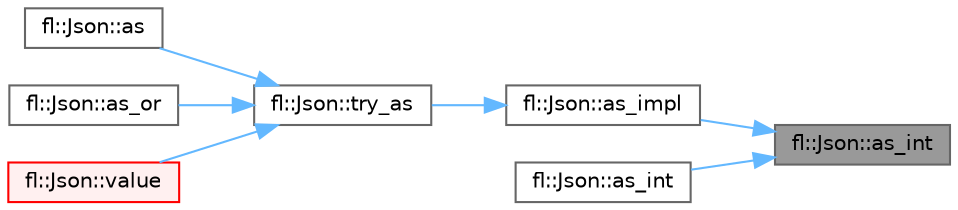 digraph "fl::Json::as_int"
{
 // INTERACTIVE_SVG=YES
 // LATEX_PDF_SIZE
  bgcolor="transparent";
  edge [fontname=Helvetica,fontsize=10,labelfontname=Helvetica,labelfontsize=10];
  node [fontname=Helvetica,fontsize=10,shape=box,height=0.2,width=0.4];
  rankdir="RL";
  Node1 [id="Node000001",label="fl::Json::as_int",height=0.2,width=0.4,color="gray40", fillcolor="grey60", style="filled", fontcolor="black",tooltip=" "];
  Node1 -> Node2 [id="edge1_Node000001_Node000002",dir="back",color="steelblue1",style="solid",tooltip=" "];
  Node2 [id="Node000002",label="fl::Json::as_impl",height=0.2,width=0.4,color="grey40", fillcolor="white", style="filled",URL="$d4/d13/classfl_1_1_json_a09deb4f31bf8a6e38e88363ee7b78ae8.html#a09deb4f31bf8a6e38e88363ee7b78ae8",tooltip=" "];
  Node2 -> Node3 [id="edge2_Node000002_Node000003",dir="back",color="steelblue1",style="solid",tooltip=" "];
  Node3 [id="Node000003",label="fl::Json::try_as",height=0.2,width=0.4,color="grey40", fillcolor="white", style="filled",URL="$d4/d13/classfl_1_1_json_aa007b51e1a6a22f935b03fe7940165c0.html#aa007b51e1a6a22f935b03fe7940165c0",tooltip=" "];
  Node3 -> Node4 [id="edge3_Node000003_Node000004",dir="back",color="steelblue1",style="solid",tooltip=" "];
  Node4 [id="Node000004",label="fl::Json::as",height=0.2,width=0.4,color="grey40", fillcolor="white", style="filled",URL="$d4/d13/classfl_1_1_json_ab23e71ff3cf4ea5299c2925c8a4ec983.html#ab23e71ff3cf4ea5299c2925c8a4ec983",tooltip=" "];
  Node3 -> Node5 [id="edge4_Node000003_Node000005",dir="back",color="steelblue1",style="solid",tooltip=" "];
  Node5 [id="Node000005",label="fl::Json::as_or",height=0.2,width=0.4,color="grey40", fillcolor="white", style="filled",URL="$d4/d13/classfl_1_1_json_abdb45e4b15487ff73922e6e89267a9cf.html#abdb45e4b15487ff73922e6e89267a9cf",tooltip=" "];
  Node3 -> Node6 [id="edge5_Node000003_Node000006",dir="back",color="steelblue1",style="solid",tooltip=" "];
  Node6 [id="Node000006",label="fl::Json::value",height=0.2,width=0.4,color="red", fillcolor="#FFF0F0", style="filled",URL="$d4/d13/classfl_1_1_json_a02bb804b148b14b0db029ef866520b9a.html#a02bb804b148b14b0db029ef866520b9a",tooltip=" "];
  Node1 -> Node29 [id="edge6_Node000001_Node000029",dir="back",color="steelblue1",style="solid",tooltip=" "];
  Node29 [id="Node000029",label="fl::Json::as_int",height=0.2,width=0.4,color="grey40", fillcolor="white", style="filled",URL="$d4/d13/classfl_1_1_json_ae3721408610d6f8061c849f30ef6435a.html#ae3721408610d6f8061c849f30ef6435a",tooltip=" "];
}

